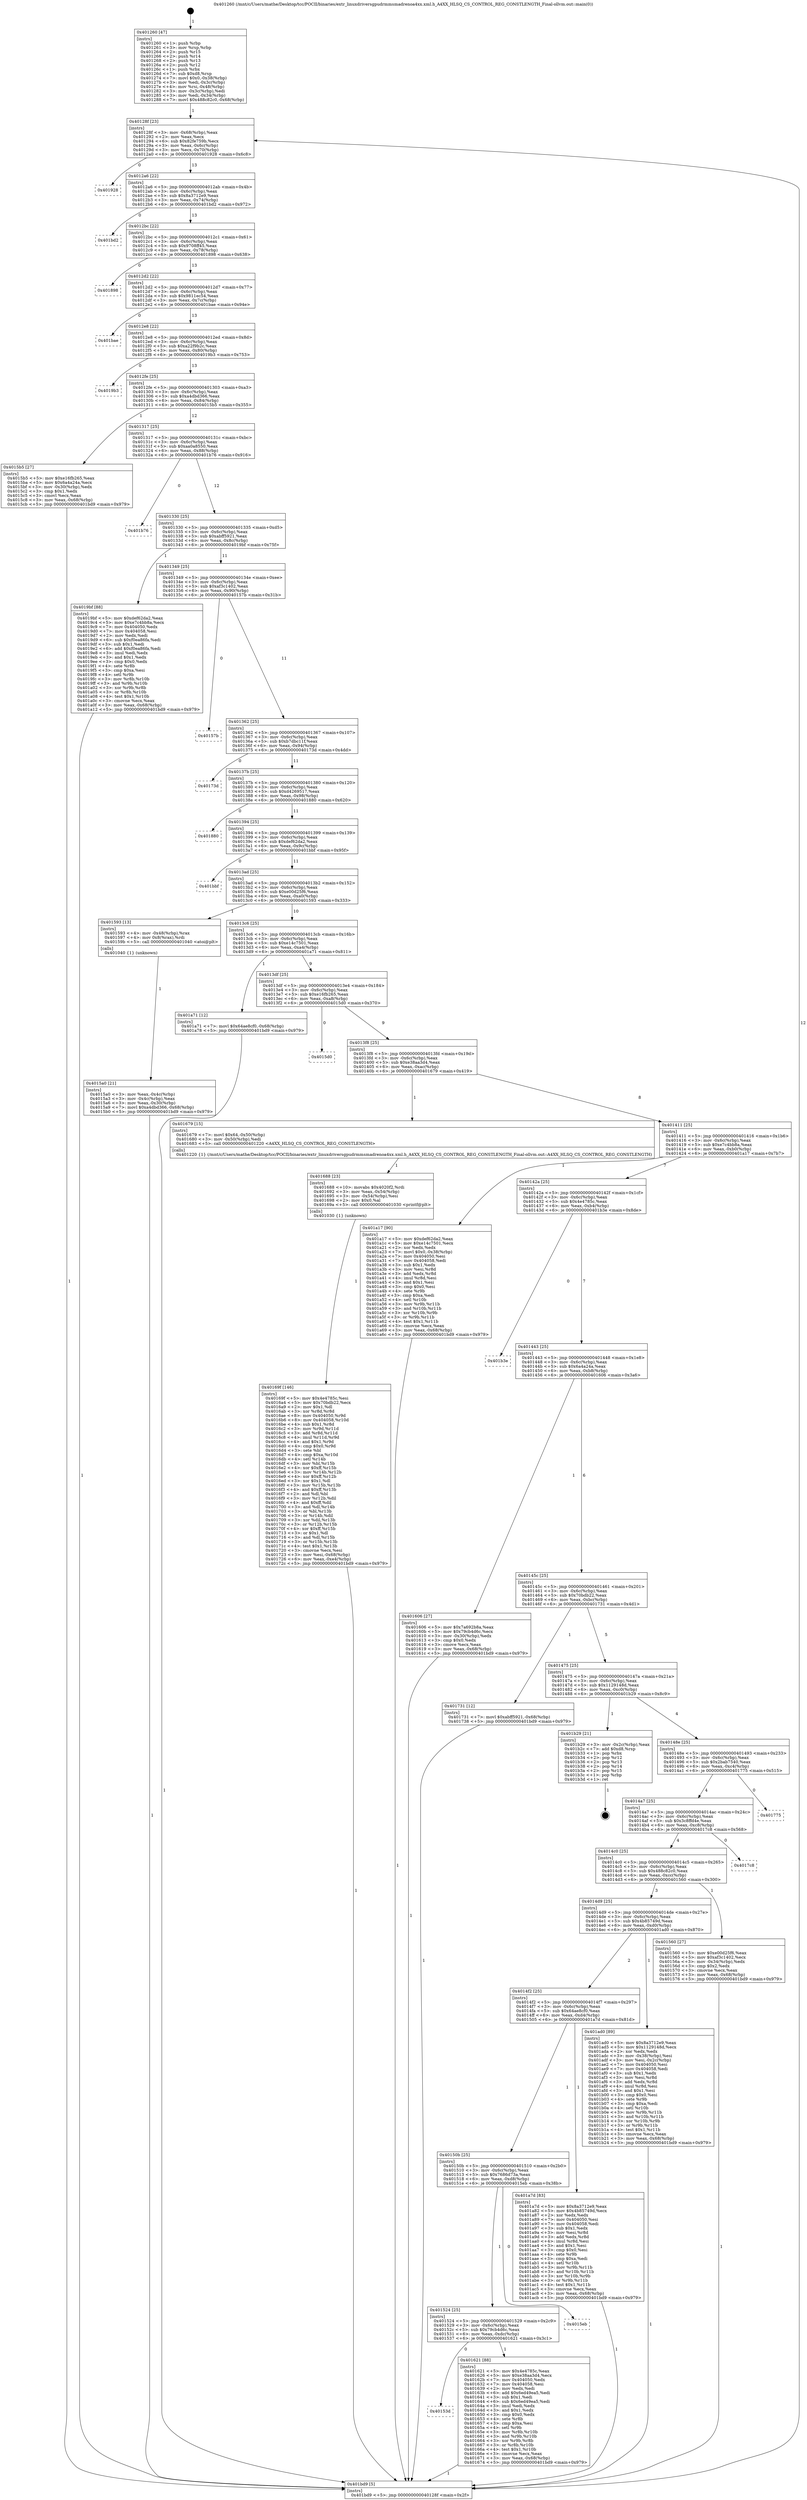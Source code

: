 digraph "0x401260" {
  label = "0x401260 (/mnt/c/Users/mathe/Desktop/tcc/POCII/binaries/extr_linuxdriversgpudrmmsmadrenoa4xx.xml.h_A4XX_HLSQ_CS_CONTROL_REG_CONSTLENGTH_Final-ollvm.out::main(0))"
  labelloc = "t"
  node[shape=record]

  Entry [label="",width=0.3,height=0.3,shape=circle,fillcolor=black,style=filled]
  "0x40128f" [label="{
     0x40128f [23]\l
     | [instrs]\l
     &nbsp;&nbsp;0x40128f \<+3\>: mov -0x68(%rbp),%eax\l
     &nbsp;&nbsp;0x401292 \<+2\>: mov %eax,%ecx\l
     &nbsp;&nbsp;0x401294 \<+6\>: sub $0x82fe759b,%ecx\l
     &nbsp;&nbsp;0x40129a \<+3\>: mov %eax,-0x6c(%rbp)\l
     &nbsp;&nbsp;0x40129d \<+3\>: mov %ecx,-0x70(%rbp)\l
     &nbsp;&nbsp;0x4012a0 \<+6\>: je 0000000000401928 \<main+0x6c8\>\l
  }"]
  "0x401928" [label="{
     0x401928\l
  }", style=dashed]
  "0x4012a6" [label="{
     0x4012a6 [22]\l
     | [instrs]\l
     &nbsp;&nbsp;0x4012a6 \<+5\>: jmp 00000000004012ab \<main+0x4b\>\l
     &nbsp;&nbsp;0x4012ab \<+3\>: mov -0x6c(%rbp),%eax\l
     &nbsp;&nbsp;0x4012ae \<+5\>: sub $0x8a3712e9,%eax\l
     &nbsp;&nbsp;0x4012b3 \<+3\>: mov %eax,-0x74(%rbp)\l
     &nbsp;&nbsp;0x4012b6 \<+6\>: je 0000000000401bd2 \<main+0x972\>\l
  }"]
  Exit [label="",width=0.3,height=0.3,shape=circle,fillcolor=black,style=filled,peripheries=2]
  "0x401bd2" [label="{
     0x401bd2\l
  }", style=dashed]
  "0x4012bc" [label="{
     0x4012bc [22]\l
     | [instrs]\l
     &nbsp;&nbsp;0x4012bc \<+5\>: jmp 00000000004012c1 \<main+0x61\>\l
     &nbsp;&nbsp;0x4012c1 \<+3\>: mov -0x6c(%rbp),%eax\l
     &nbsp;&nbsp;0x4012c4 \<+5\>: sub $0x9708ff45,%eax\l
     &nbsp;&nbsp;0x4012c9 \<+3\>: mov %eax,-0x78(%rbp)\l
     &nbsp;&nbsp;0x4012cc \<+6\>: je 0000000000401898 \<main+0x638\>\l
  }"]
  "0x40169f" [label="{
     0x40169f [146]\l
     | [instrs]\l
     &nbsp;&nbsp;0x40169f \<+5\>: mov $0x4e4785c,%esi\l
     &nbsp;&nbsp;0x4016a4 \<+5\>: mov $0x70bdb22,%ecx\l
     &nbsp;&nbsp;0x4016a9 \<+2\>: mov $0x1,%dl\l
     &nbsp;&nbsp;0x4016ab \<+3\>: xor %r8d,%r8d\l
     &nbsp;&nbsp;0x4016ae \<+8\>: mov 0x404050,%r9d\l
     &nbsp;&nbsp;0x4016b6 \<+8\>: mov 0x404058,%r10d\l
     &nbsp;&nbsp;0x4016be \<+4\>: sub $0x1,%r8d\l
     &nbsp;&nbsp;0x4016c2 \<+3\>: mov %r9d,%r11d\l
     &nbsp;&nbsp;0x4016c5 \<+3\>: add %r8d,%r11d\l
     &nbsp;&nbsp;0x4016c8 \<+4\>: imul %r11d,%r9d\l
     &nbsp;&nbsp;0x4016cc \<+4\>: and $0x1,%r9d\l
     &nbsp;&nbsp;0x4016d0 \<+4\>: cmp $0x0,%r9d\l
     &nbsp;&nbsp;0x4016d4 \<+3\>: sete %bl\l
     &nbsp;&nbsp;0x4016d7 \<+4\>: cmp $0xa,%r10d\l
     &nbsp;&nbsp;0x4016db \<+4\>: setl %r14b\l
     &nbsp;&nbsp;0x4016df \<+3\>: mov %bl,%r15b\l
     &nbsp;&nbsp;0x4016e2 \<+4\>: xor $0xff,%r15b\l
     &nbsp;&nbsp;0x4016e6 \<+3\>: mov %r14b,%r12b\l
     &nbsp;&nbsp;0x4016e9 \<+4\>: xor $0xff,%r12b\l
     &nbsp;&nbsp;0x4016ed \<+3\>: xor $0x1,%dl\l
     &nbsp;&nbsp;0x4016f0 \<+3\>: mov %r15b,%r13b\l
     &nbsp;&nbsp;0x4016f3 \<+4\>: and $0xff,%r13b\l
     &nbsp;&nbsp;0x4016f7 \<+2\>: and %dl,%bl\l
     &nbsp;&nbsp;0x4016f9 \<+3\>: mov %r12b,%dil\l
     &nbsp;&nbsp;0x4016fc \<+4\>: and $0xff,%dil\l
     &nbsp;&nbsp;0x401700 \<+3\>: and %dl,%r14b\l
     &nbsp;&nbsp;0x401703 \<+3\>: or %bl,%r13b\l
     &nbsp;&nbsp;0x401706 \<+3\>: or %r14b,%dil\l
     &nbsp;&nbsp;0x401709 \<+3\>: xor %dil,%r13b\l
     &nbsp;&nbsp;0x40170c \<+3\>: or %r12b,%r15b\l
     &nbsp;&nbsp;0x40170f \<+4\>: xor $0xff,%r15b\l
     &nbsp;&nbsp;0x401713 \<+3\>: or $0x1,%dl\l
     &nbsp;&nbsp;0x401716 \<+3\>: and %dl,%r15b\l
     &nbsp;&nbsp;0x401719 \<+3\>: or %r15b,%r13b\l
     &nbsp;&nbsp;0x40171c \<+4\>: test $0x1,%r13b\l
     &nbsp;&nbsp;0x401720 \<+3\>: cmovne %ecx,%esi\l
     &nbsp;&nbsp;0x401723 \<+3\>: mov %esi,-0x68(%rbp)\l
     &nbsp;&nbsp;0x401726 \<+6\>: mov %eax,-0xe4(%rbp)\l
     &nbsp;&nbsp;0x40172c \<+5\>: jmp 0000000000401bd9 \<main+0x979\>\l
  }"]
  "0x401898" [label="{
     0x401898\l
  }", style=dashed]
  "0x4012d2" [label="{
     0x4012d2 [22]\l
     | [instrs]\l
     &nbsp;&nbsp;0x4012d2 \<+5\>: jmp 00000000004012d7 \<main+0x77\>\l
     &nbsp;&nbsp;0x4012d7 \<+3\>: mov -0x6c(%rbp),%eax\l
     &nbsp;&nbsp;0x4012da \<+5\>: sub $0x9811ec54,%eax\l
     &nbsp;&nbsp;0x4012df \<+3\>: mov %eax,-0x7c(%rbp)\l
     &nbsp;&nbsp;0x4012e2 \<+6\>: je 0000000000401bae \<main+0x94e\>\l
  }"]
  "0x401688" [label="{
     0x401688 [23]\l
     | [instrs]\l
     &nbsp;&nbsp;0x401688 \<+10\>: movabs $0x4020f2,%rdi\l
     &nbsp;&nbsp;0x401692 \<+3\>: mov %eax,-0x54(%rbp)\l
     &nbsp;&nbsp;0x401695 \<+3\>: mov -0x54(%rbp),%esi\l
     &nbsp;&nbsp;0x401698 \<+2\>: mov $0x0,%al\l
     &nbsp;&nbsp;0x40169a \<+5\>: call 0000000000401030 \<printf@plt\>\l
     | [calls]\l
     &nbsp;&nbsp;0x401030 \{1\} (unknown)\l
  }"]
  "0x401bae" [label="{
     0x401bae\l
  }", style=dashed]
  "0x4012e8" [label="{
     0x4012e8 [22]\l
     | [instrs]\l
     &nbsp;&nbsp;0x4012e8 \<+5\>: jmp 00000000004012ed \<main+0x8d\>\l
     &nbsp;&nbsp;0x4012ed \<+3\>: mov -0x6c(%rbp),%eax\l
     &nbsp;&nbsp;0x4012f0 \<+5\>: sub $0xa22f9b2c,%eax\l
     &nbsp;&nbsp;0x4012f5 \<+3\>: mov %eax,-0x80(%rbp)\l
     &nbsp;&nbsp;0x4012f8 \<+6\>: je 00000000004019b3 \<main+0x753\>\l
  }"]
  "0x40153d" [label="{
     0x40153d\l
  }", style=dashed]
  "0x4019b3" [label="{
     0x4019b3\l
  }", style=dashed]
  "0x4012fe" [label="{
     0x4012fe [25]\l
     | [instrs]\l
     &nbsp;&nbsp;0x4012fe \<+5\>: jmp 0000000000401303 \<main+0xa3\>\l
     &nbsp;&nbsp;0x401303 \<+3\>: mov -0x6c(%rbp),%eax\l
     &nbsp;&nbsp;0x401306 \<+5\>: sub $0xa4dbd366,%eax\l
     &nbsp;&nbsp;0x40130b \<+6\>: mov %eax,-0x84(%rbp)\l
     &nbsp;&nbsp;0x401311 \<+6\>: je 00000000004015b5 \<main+0x355\>\l
  }"]
  "0x401621" [label="{
     0x401621 [88]\l
     | [instrs]\l
     &nbsp;&nbsp;0x401621 \<+5\>: mov $0x4e4785c,%eax\l
     &nbsp;&nbsp;0x401626 \<+5\>: mov $0xe38aa3d4,%ecx\l
     &nbsp;&nbsp;0x40162b \<+7\>: mov 0x404050,%edx\l
     &nbsp;&nbsp;0x401632 \<+7\>: mov 0x404058,%esi\l
     &nbsp;&nbsp;0x401639 \<+2\>: mov %edx,%edi\l
     &nbsp;&nbsp;0x40163b \<+6\>: add $0x6ed49ea5,%edi\l
     &nbsp;&nbsp;0x401641 \<+3\>: sub $0x1,%edi\l
     &nbsp;&nbsp;0x401644 \<+6\>: sub $0x6ed49ea5,%edi\l
     &nbsp;&nbsp;0x40164a \<+3\>: imul %edi,%edx\l
     &nbsp;&nbsp;0x40164d \<+3\>: and $0x1,%edx\l
     &nbsp;&nbsp;0x401650 \<+3\>: cmp $0x0,%edx\l
     &nbsp;&nbsp;0x401653 \<+4\>: sete %r8b\l
     &nbsp;&nbsp;0x401657 \<+3\>: cmp $0xa,%esi\l
     &nbsp;&nbsp;0x40165a \<+4\>: setl %r9b\l
     &nbsp;&nbsp;0x40165e \<+3\>: mov %r8b,%r10b\l
     &nbsp;&nbsp;0x401661 \<+3\>: and %r9b,%r10b\l
     &nbsp;&nbsp;0x401664 \<+3\>: xor %r9b,%r8b\l
     &nbsp;&nbsp;0x401667 \<+3\>: or %r8b,%r10b\l
     &nbsp;&nbsp;0x40166a \<+4\>: test $0x1,%r10b\l
     &nbsp;&nbsp;0x40166e \<+3\>: cmovne %ecx,%eax\l
     &nbsp;&nbsp;0x401671 \<+3\>: mov %eax,-0x68(%rbp)\l
     &nbsp;&nbsp;0x401674 \<+5\>: jmp 0000000000401bd9 \<main+0x979\>\l
  }"]
  "0x4015b5" [label="{
     0x4015b5 [27]\l
     | [instrs]\l
     &nbsp;&nbsp;0x4015b5 \<+5\>: mov $0xe16fb265,%eax\l
     &nbsp;&nbsp;0x4015ba \<+5\>: mov $0x6a4a24a,%ecx\l
     &nbsp;&nbsp;0x4015bf \<+3\>: mov -0x30(%rbp),%edx\l
     &nbsp;&nbsp;0x4015c2 \<+3\>: cmp $0x1,%edx\l
     &nbsp;&nbsp;0x4015c5 \<+3\>: cmovl %ecx,%eax\l
     &nbsp;&nbsp;0x4015c8 \<+3\>: mov %eax,-0x68(%rbp)\l
     &nbsp;&nbsp;0x4015cb \<+5\>: jmp 0000000000401bd9 \<main+0x979\>\l
  }"]
  "0x401317" [label="{
     0x401317 [25]\l
     | [instrs]\l
     &nbsp;&nbsp;0x401317 \<+5\>: jmp 000000000040131c \<main+0xbc\>\l
     &nbsp;&nbsp;0x40131c \<+3\>: mov -0x6c(%rbp),%eax\l
     &nbsp;&nbsp;0x40131f \<+5\>: sub $0xaa0a8550,%eax\l
     &nbsp;&nbsp;0x401324 \<+6\>: mov %eax,-0x88(%rbp)\l
     &nbsp;&nbsp;0x40132a \<+6\>: je 0000000000401b76 \<main+0x916\>\l
  }"]
  "0x401524" [label="{
     0x401524 [25]\l
     | [instrs]\l
     &nbsp;&nbsp;0x401524 \<+5\>: jmp 0000000000401529 \<main+0x2c9\>\l
     &nbsp;&nbsp;0x401529 \<+3\>: mov -0x6c(%rbp),%eax\l
     &nbsp;&nbsp;0x40152c \<+5\>: sub $0x79cb4d6c,%eax\l
     &nbsp;&nbsp;0x401531 \<+6\>: mov %eax,-0xdc(%rbp)\l
     &nbsp;&nbsp;0x401537 \<+6\>: je 0000000000401621 \<main+0x3c1\>\l
  }"]
  "0x401b76" [label="{
     0x401b76\l
  }", style=dashed]
  "0x401330" [label="{
     0x401330 [25]\l
     | [instrs]\l
     &nbsp;&nbsp;0x401330 \<+5\>: jmp 0000000000401335 \<main+0xd5\>\l
     &nbsp;&nbsp;0x401335 \<+3\>: mov -0x6c(%rbp),%eax\l
     &nbsp;&nbsp;0x401338 \<+5\>: sub $0xabff5921,%eax\l
     &nbsp;&nbsp;0x40133d \<+6\>: mov %eax,-0x8c(%rbp)\l
     &nbsp;&nbsp;0x401343 \<+6\>: je 00000000004019bf \<main+0x75f\>\l
  }"]
  "0x4015eb" [label="{
     0x4015eb\l
  }", style=dashed]
  "0x4019bf" [label="{
     0x4019bf [88]\l
     | [instrs]\l
     &nbsp;&nbsp;0x4019bf \<+5\>: mov $0xdef62da2,%eax\l
     &nbsp;&nbsp;0x4019c4 \<+5\>: mov $0xe7c4bb8a,%ecx\l
     &nbsp;&nbsp;0x4019c9 \<+7\>: mov 0x404050,%edx\l
     &nbsp;&nbsp;0x4019d0 \<+7\>: mov 0x404058,%esi\l
     &nbsp;&nbsp;0x4019d7 \<+2\>: mov %edx,%edi\l
     &nbsp;&nbsp;0x4019d9 \<+6\>: sub $0xf0ea86fa,%edi\l
     &nbsp;&nbsp;0x4019df \<+3\>: sub $0x1,%edi\l
     &nbsp;&nbsp;0x4019e2 \<+6\>: add $0xf0ea86fa,%edi\l
     &nbsp;&nbsp;0x4019e8 \<+3\>: imul %edi,%edx\l
     &nbsp;&nbsp;0x4019eb \<+3\>: and $0x1,%edx\l
     &nbsp;&nbsp;0x4019ee \<+3\>: cmp $0x0,%edx\l
     &nbsp;&nbsp;0x4019f1 \<+4\>: sete %r8b\l
     &nbsp;&nbsp;0x4019f5 \<+3\>: cmp $0xa,%esi\l
     &nbsp;&nbsp;0x4019f8 \<+4\>: setl %r9b\l
     &nbsp;&nbsp;0x4019fc \<+3\>: mov %r8b,%r10b\l
     &nbsp;&nbsp;0x4019ff \<+3\>: and %r9b,%r10b\l
     &nbsp;&nbsp;0x401a02 \<+3\>: xor %r9b,%r8b\l
     &nbsp;&nbsp;0x401a05 \<+3\>: or %r8b,%r10b\l
     &nbsp;&nbsp;0x401a08 \<+4\>: test $0x1,%r10b\l
     &nbsp;&nbsp;0x401a0c \<+3\>: cmovne %ecx,%eax\l
     &nbsp;&nbsp;0x401a0f \<+3\>: mov %eax,-0x68(%rbp)\l
     &nbsp;&nbsp;0x401a12 \<+5\>: jmp 0000000000401bd9 \<main+0x979\>\l
  }"]
  "0x401349" [label="{
     0x401349 [25]\l
     | [instrs]\l
     &nbsp;&nbsp;0x401349 \<+5\>: jmp 000000000040134e \<main+0xee\>\l
     &nbsp;&nbsp;0x40134e \<+3\>: mov -0x6c(%rbp),%eax\l
     &nbsp;&nbsp;0x401351 \<+5\>: sub $0xaf3c1402,%eax\l
     &nbsp;&nbsp;0x401356 \<+6\>: mov %eax,-0x90(%rbp)\l
     &nbsp;&nbsp;0x40135c \<+6\>: je 000000000040157b \<main+0x31b\>\l
  }"]
  "0x40150b" [label="{
     0x40150b [25]\l
     | [instrs]\l
     &nbsp;&nbsp;0x40150b \<+5\>: jmp 0000000000401510 \<main+0x2b0\>\l
     &nbsp;&nbsp;0x401510 \<+3\>: mov -0x6c(%rbp),%eax\l
     &nbsp;&nbsp;0x401513 \<+5\>: sub $0x7686d73a,%eax\l
     &nbsp;&nbsp;0x401518 \<+6\>: mov %eax,-0xd8(%rbp)\l
     &nbsp;&nbsp;0x40151e \<+6\>: je 00000000004015eb \<main+0x38b\>\l
  }"]
  "0x40157b" [label="{
     0x40157b\l
  }", style=dashed]
  "0x401362" [label="{
     0x401362 [25]\l
     | [instrs]\l
     &nbsp;&nbsp;0x401362 \<+5\>: jmp 0000000000401367 \<main+0x107\>\l
     &nbsp;&nbsp;0x401367 \<+3\>: mov -0x6c(%rbp),%eax\l
     &nbsp;&nbsp;0x40136a \<+5\>: sub $0xb7dbc11f,%eax\l
     &nbsp;&nbsp;0x40136f \<+6\>: mov %eax,-0x94(%rbp)\l
     &nbsp;&nbsp;0x401375 \<+6\>: je 000000000040173d \<main+0x4dd\>\l
  }"]
  "0x401a7d" [label="{
     0x401a7d [83]\l
     | [instrs]\l
     &nbsp;&nbsp;0x401a7d \<+5\>: mov $0x8a3712e9,%eax\l
     &nbsp;&nbsp;0x401a82 \<+5\>: mov $0x4b85749d,%ecx\l
     &nbsp;&nbsp;0x401a87 \<+2\>: xor %edx,%edx\l
     &nbsp;&nbsp;0x401a89 \<+7\>: mov 0x404050,%esi\l
     &nbsp;&nbsp;0x401a90 \<+7\>: mov 0x404058,%edi\l
     &nbsp;&nbsp;0x401a97 \<+3\>: sub $0x1,%edx\l
     &nbsp;&nbsp;0x401a9a \<+3\>: mov %esi,%r8d\l
     &nbsp;&nbsp;0x401a9d \<+3\>: add %edx,%r8d\l
     &nbsp;&nbsp;0x401aa0 \<+4\>: imul %r8d,%esi\l
     &nbsp;&nbsp;0x401aa4 \<+3\>: and $0x1,%esi\l
     &nbsp;&nbsp;0x401aa7 \<+3\>: cmp $0x0,%esi\l
     &nbsp;&nbsp;0x401aaa \<+4\>: sete %r9b\l
     &nbsp;&nbsp;0x401aae \<+3\>: cmp $0xa,%edi\l
     &nbsp;&nbsp;0x401ab1 \<+4\>: setl %r10b\l
     &nbsp;&nbsp;0x401ab5 \<+3\>: mov %r9b,%r11b\l
     &nbsp;&nbsp;0x401ab8 \<+3\>: and %r10b,%r11b\l
     &nbsp;&nbsp;0x401abb \<+3\>: xor %r10b,%r9b\l
     &nbsp;&nbsp;0x401abe \<+3\>: or %r9b,%r11b\l
     &nbsp;&nbsp;0x401ac1 \<+4\>: test $0x1,%r11b\l
     &nbsp;&nbsp;0x401ac5 \<+3\>: cmovne %ecx,%eax\l
     &nbsp;&nbsp;0x401ac8 \<+3\>: mov %eax,-0x68(%rbp)\l
     &nbsp;&nbsp;0x401acb \<+5\>: jmp 0000000000401bd9 \<main+0x979\>\l
  }"]
  "0x40173d" [label="{
     0x40173d\l
  }", style=dashed]
  "0x40137b" [label="{
     0x40137b [25]\l
     | [instrs]\l
     &nbsp;&nbsp;0x40137b \<+5\>: jmp 0000000000401380 \<main+0x120\>\l
     &nbsp;&nbsp;0x401380 \<+3\>: mov -0x6c(%rbp),%eax\l
     &nbsp;&nbsp;0x401383 \<+5\>: sub $0xd4269517,%eax\l
     &nbsp;&nbsp;0x401388 \<+6\>: mov %eax,-0x98(%rbp)\l
     &nbsp;&nbsp;0x40138e \<+6\>: je 0000000000401880 \<main+0x620\>\l
  }"]
  "0x4014f2" [label="{
     0x4014f2 [25]\l
     | [instrs]\l
     &nbsp;&nbsp;0x4014f2 \<+5\>: jmp 00000000004014f7 \<main+0x297\>\l
     &nbsp;&nbsp;0x4014f7 \<+3\>: mov -0x6c(%rbp),%eax\l
     &nbsp;&nbsp;0x4014fa \<+5\>: sub $0x64ae8cf0,%eax\l
     &nbsp;&nbsp;0x4014ff \<+6\>: mov %eax,-0xd4(%rbp)\l
     &nbsp;&nbsp;0x401505 \<+6\>: je 0000000000401a7d \<main+0x81d\>\l
  }"]
  "0x401880" [label="{
     0x401880\l
  }", style=dashed]
  "0x401394" [label="{
     0x401394 [25]\l
     | [instrs]\l
     &nbsp;&nbsp;0x401394 \<+5\>: jmp 0000000000401399 \<main+0x139\>\l
     &nbsp;&nbsp;0x401399 \<+3\>: mov -0x6c(%rbp),%eax\l
     &nbsp;&nbsp;0x40139c \<+5\>: sub $0xdef62da2,%eax\l
     &nbsp;&nbsp;0x4013a1 \<+6\>: mov %eax,-0x9c(%rbp)\l
     &nbsp;&nbsp;0x4013a7 \<+6\>: je 0000000000401bbf \<main+0x95f\>\l
  }"]
  "0x401ad0" [label="{
     0x401ad0 [89]\l
     | [instrs]\l
     &nbsp;&nbsp;0x401ad0 \<+5\>: mov $0x8a3712e9,%eax\l
     &nbsp;&nbsp;0x401ad5 \<+5\>: mov $0x1129148d,%ecx\l
     &nbsp;&nbsp;0x401ada \<+2\>: xor %edx,%edx\l
     &nbsp;&nbsp;0x401adc \<+3\>: mov -0x38(%rbp),%esi\l
     &nbsp;&nbsp;0x401adf \<+3\>: mov %esi,-0x2c(%rbp)\l
     &nbsp;&nbsp;0x401ae2 \<+7\>: mov 0x404050,%esi\l
     &nbsp;&nbsp;0x401ae9 \<+7\>: mov 0x404058,%edi\l
     &nbsp;&nbsp;0x401af0 \<+3\>: sub $0x1,%edx\l
     &nbsp;&nbsp;0x401af3 \<+3\>: mov %esi,%r8d\l
     &nbsp;&nbsp;0x401af6 \<+3\>: add %edx,%r8d\l
     &nbsp;&nbsp;0x401af9 \<+4\>: imul %r8d,%esi\l
     &nbsp;&nbsp;0x401afd \<+3\>: and $0x1,%esi\l
     &nbsp;&nbsp;0x401b00 \<+3\>: cmp $0x0,%esi\l
     &nbsp;&nbsp;0x401b03 \<+4\>: sete %r9b\l
     &nbsp;&nbsp;0x401b07 \<+3\>: cmp $0xa,%edi\l
     &nbsp;&nbsp;0x401b0a \<+4\>: setl %r10b\l
     &nbsp;&nbsp;0x401b0e \<+3\>: mov %r9b,%r11b\l
     &nbsp;&nbsp;0x401b11 \<+3\>: and %r10b,%r11b\l
     &nbsp;&nbsp;0x401b14 \<+3\>: xor %r10b,%r9b\l
     &nbsp;&nbsp;0x401b17 \<+3\>: or %r9b,%r11b\l
     &nbsp;&nbsp;0x401b1a \<+4\>: test $0x1,%r11b\l
     &nbsp;&nbsp;0x401b1e \<+3\>: cmovne %ecx,%eax\l
     &nbsp;&nbsp;0x401b21 \<+3\>: mov %eax,-0x68(%rbp)\l
     &nbsp;&nbsp;0x401b24 \<+5\>: jmp 0000000000401bd9 \<main+0x979\>\l
  }"]
  "0x401bbf" [label="{
     0x401bbf\l
  }", style=dashed]
  "0x4013ad" [label="{
     0x4013ad [25]\l
     | [instrs]\l
     &nbsp;&nbsp;0x4013ad \<+5\>: jmp 00000000004013b2 \<main+0x152\>\l
     &nbsp;&nbsp;0x4013b2 \<+3\>: mov -0x6c(%rbp),%eax\l
     &nbsp;&nbsp;0x4013b5 \<+5\>: sub $0xe00d25f6,%eax\l
     &nbsp;&nbsp;0x4013ba \<+6\>: mov %eax,-0xa0(%rbp)\l
     &nbsp;&nbsp;0x4013c0 \<+6\>: je 0000000000401593 \<main+0x333\>\l
  }"]
  "0x4015a0" [label="{
     0x4015a0 [21]\l
     | [instrs]\l
     &nbsp;&nbsp;0x4015a0 \<+3\>: mov %eax,-0x4c(%rbp)\l
     &nbsp;&nbsp;0x4015a3 \<+3\>: mov -0x4c(%rbp),%eax\l
     &nbsp;&nbsp;0x4015a6 \<+3\>: mov %eax,-0x30(%rbp)\l
     &nbsp;&nbsp;0x4015a9 \<+7\>: movl $0xa4dbd366,-0x68(%rbp)\l
     &nbsp;&nbsp;0x4015b0 \<+5\>: jmp 0000000000401bd9 \<main+0x979\>\l
  }"]
  "0x401593" [label="{
     0x401593 [13]\l
     | [instrs]\l
     &nbsp;&nbsp;0x401593 \<+4\>: mov -0x48(%rbp),%rax\l
     &nbsp;&nbsp;0x401597 \<+4\>: mov 0x8(%rax),%rdi\l
     &nbsp;&nbsp;0x40159b \<+5\>: call 0000000000401040 \<atoi@plt\>\l
     | [calls]\l
     &nbsp;&nbsp;0x401040 \{1\} (unknown)\l
  }"]
  "0x4013c6" [label="{
     0x4013c6 [25]\l
     | [instrs]\l
     &nbsp;&nbsp;0x4013c6 \<+5\>: jmp 00000000004013cb \<main+0x16b\>\l
     &nbsp;&nbsp;0x4013cb \<+3\>: mov -0x6c(%rbp),%eax\l
     &nbsp;&nbsp;0x4013ce \<+5\>: sub $0xe14c7501,%eax\l
     &nbsp;&nbsp;0x4013d3 \<+6\>: mov %eax,-0xa4(%rbp)\l
     &nbsp;&nbsp;0x4013d9 \<+6\>: je 0000000000401a71 \<main+0x811\>\l
  }"]
  "0x401260" [label="{
     0x401260 [47]\l
     | [instrs]\l
     &nbsp;&nbsp;0x401260 \<+1\>: push %rbp\l
     &nbsp;&nbsp;0x401261 \<+3\>: mov %rsp,%rbp\l
     &nbsp;&nbsp;0x401264 \<+2\>: push %r15\l
     &nbsp;&nbsp;0x401266 \<+2\>: push %r14\l
     &nbsp;&nbsp;0x401268 \<+2\>: push %r13\l
     &nbsp;&nbsp;0x40126a \<+2\>: push %r12\l
     &nbsp;&nbsp;0x40126c \<+1\>: push %rbx\l
     &nbsp;&nbsp;0x40126d \<+7\>: sub $0xd8,%rsp\l
     &nbsp;&nbsp;0x401274 \<+7\>: movl $0x0,-0x38(%rbp)\l
     &nbsp;&nbsp;0x40127b \<+3\>: mov %edi,-0x3c(%rbp)\l
     &nbsp;&nbsp;0x40127e \<+4\>: mov %rsi,-0x48(%rbp)\l
     &nbsp;&nbsp;0x401282 \<+3\>: mov -0x3c(%rbp),%edi\l
     &nbsp;&nbsp;0x401285 \<+3\>: mov %edi,-0x34(%rbp)\l
     &nbsp;&nbsp;0x401288 \<+7\>: movl $0x488c82c0,-0x68(%rbp)\l
  }"]
  "0x401a71" [label="{
     0x401a71 [12]\l
     | [instrs]\l
     &nbsp;&nbsp;0x401a71 \<+7\>: movl $0x64ae8cf0,-0x68(%rbp)\l
     &nbsp;&nbsp;0x401a78 \<+5\>: jmp 0000000000401bd9 \<main+0x979\>\l
  }"]
  "0x4013df" [label="{
     0x4013df [25]\l
     | [instrs]\l
     &nbsp;&nbsp;0x4013df \<+5\>: jmp 00000000004013e4 \<main+0x184\>\l
     &nbsp;&nbsp;0x4013e4 \<+3\>: mov -0x6c(%rbp),%eax\l
     &nbsp;&nbsp;0x4013e7 \<+5\>: sub $0xe16fb265,%eax\l
     &nbsp;&nbsp;0x4013ec \<+6\>: mov %eax,-0xa8(%rbp)\l
     &nbsp;&nbsp;0x4013f2 \<+6\>: je 00000000004015d0 \<main+0x370\>\l
  }"]
  "0x401bd9" [label="{
     0x401bd9 [5]\l
     | [instrs]\l
     &nbsp;&nbsp;0x401bd9 \<+5\>: jmp 000000000040128f \<main+0x2f\>\l
  }"]
  "0x4015d0" [label="{
     0x4015d0\l
  }", style=dashed]
  "0x4013f8" [label="{
     0x4013f8 [25]\l
     | [instrs]\l
     &nbsp;&nbsp;0x4013f8 \<+5\>: jmp 00000000004013fd \<main+0x19d\>\l
     &nbsp;&nbsp;0x4013fd \<+3\>: mov -0x6c(%rbp),%eax\l
     &nbsp;&nbsp;0x401400 \<+5\>: sub $0xe38aa3d4,%eax\l
     &nbsp;&nbsp;0x401405 \<+6\>: mov %eax,-0xac(%rbp)\l
     &nbsp;&nbsp;0x40140b \<+6\>: je 0000000000401679 \<main+0x419\>\l
  }"]
  "0x4014d9" [label="{
     0x4014d9 [25]\l
     | [instrs]\l
     &nbsp;&nbsp;0x4014d9 \<+5\>: jmp 00000000004014de \<main+0x27e\>\l
     &nbsp;&nbsp;0x4014de \<+3\>: mov -0x6c(%rbp),%eax\l
     &nbsp;&nbsp;0x4014e1 \<+5\>: sub $0x4b85749d,%eax\l
     &nbsp;&nbsp;0x4014e6 \<+6\>: mov %eax,-0xd0(%rbp)\l
     &nbsp;&nbsp;0x4014ec \<+6\>: je 0000000000401ad0 \<main+0x870\>\l
  }"]
  "0x401679" [label="{
     0x401679 [15]\l
     | [instrs]\l
     &nbsp;&nbsp;0x401679 \<+7\>: movl $0x64,-0x50(%rbp)\l
     &nbsp;&nbsp;0x401680 \<+3\>: mov -0x50(%rbp),%edi\l
     &nbsp;&nbsp;0x401683 \<+5\>: call 0000000000401220 \<A4XX_HLSQ_CS_CONTROL_REG_CONSTLENGTH\>\l
     | [calls]\l
     &nbsp;&nbsp;0x401220 \{1\} (/mnt/c/Users/mathe/Desktop/tcc/POCII/binaries/extr_linuxdriversgpudrmmsmadrenoa4xx.xml.h_A4XX_HLSQ_CS_CONTROL_REG_CONSTLENGTH_Final-ollvm.out::A4XX_HLSQ_CS_CONTROL_REG_CONSTLENGTH)\l
  }"]
  "0x401411" [label="{
     0x401411 [25]\l
     | [instrs]\l
     &nbsp;&nbsp;0x401411 \<+5\>: jmp 0000000000401416 \<main+0x1b6\>\l
     &nbsp;&nbsp;0x401416 \<+3\>: mov -0x6c(%rbp),%eax\l
     &nbsp;&nbsp;0x401419 \<+5\>: sub $0xe7c4bb8a,%eax\l
     &nbsp;&nbsp;0x40141e \<+6\>: mov %eax,-0xb0(%rbp)\l
     &nbsp;&nbsp;0x401424 \<+6\>: je 0000000000401a17 \<main+0x7b7\>\l
  }"]
  "0x401560" [label="{
     0x401560 [27]\l
     | [instrs]\l
     &nbsp;&nbsp;0x401560 \<+5\>: mov $0xe00d25f6,%eax\l
     &nbsp;&nbsp;0x401565 \<+5\>: mov $0xaf3c1402,%ecx\l
     &nbsp;&nbsp;0x40156a \<+3\>: mov -0x34(%rbp),%edx\l
     &nbsp;&nbsp;0x40156d \<+3\>: cmp $0x2,%edx\l
     &nbsp;&nbsp;0x401570 \<+3\>: cmovne %ecx,%eax\l
     &nbsp;&nbsp;0x401573 \<+3\>: mov %eax,-0x68(%rbp)\l
     &nbsp;&nbsp;0x401576 \<+5\>: jmp 0000000000401bd9 \<main+0x979\>\l
  }"]
  "0x401a17" [label="{
     0x401a17 [90]\l
     | [instrs]\l
     &nbsp;&nbsp;0x401a17 \<+5\>: mov $0xdef62da2,%eax\l
     &nbsp;&nbsp;0x401a1c \<+5\>: mov $0xe14c7501,%ecx\l
     &nbsp;&nbsp;0x401a21 \<+2\>: xor %edx,%edx\l
     &nbsp;&nbsp;0x401a23 \<+7\>: movl $0x0,-0x38(%rbp)\l
     &nbsp;&nbsp;0x401a2a \<+7\>: mov 0x404050,%esi\l
     &nbsp;&nbsp;0x401a31 \<+7\>: mov 0x404058,%edi\l
     &nbsp;&nbsp;0x401a38 \<+3\>: sub $0x1,%edx\l
     &nbsp;&nbsp;0x401a3b \<+3\>: mov %esi,%r8d\l
     &nbsp;&nbsp;0x401a3e \<+3\>: add %edx,%r8d\l
     &nbsp;&nbsp;0x401a41 \<+4\>: imul %r8d,%esi\l
     &nbsp;&nbsp;0x401a45 \<+3\>: and $0x1,%esi\l
     &nbsp;&nbsp;0x401a48 \<+3\>: cmp $0x0,%esi\l
     &nbsp;&nbsp;0x401a4b \<+4\>: sete %r9b\l
     &nbsp;&nbsp;0x401a4f \<+3\>: cmp $0xa,%edi\l
     &nbsp;&nbsp;0x401a52 \<+4\>: setl %r10b\l
     &nbsp;&nbsp;0x401a56 \<+3\>: mov %r9b,%r11b\l
     &nbsp;&nbsp;0x401a59 \<+3\>: and %r10b,%r11b\l
     &nbsp;&nbsp;0x401a5c \<+3\>: xor %r10b,%r9b\l
     &nbsp;&nbsp;0x401a5f \<+3\>: or %r9b,%r11b\l
     &nbsp;&nbsp;0x401a62 \<+4\>: test $0x1,%r11b\l
     &nbsp;&nbsp;0x401a66 \<+3\>: cmovne %ecx,%eax\l
     &nbsp;&nbsp;0x401a69 \<+3\>: mov %eax,-0x68(%rbp)\l
     &nbsp;&nbsp;0x401a6c \<+5\>: jmp 0000000000401bd9 \<main+0x979\>\l
  }"]
  "0x40142a" [label="{
     0x40142a [25]\l
     | [instrs]\l
     &nbsp;&nbsp;0x40142a \<+5\>: jmp 000000000040142f \<main+0x1cf\>\l
     &nbsp;&nbsp;0x40142f \<+3\>: mov -0x6c(%rbp),%eax\l
     &nbsp;&nbsp;0x401432 \<+5\>: sub $0x4e4785c,%eax\l
     &nbsp;&nbsp;0x401437 \<+6\>: mov %eax,-0xb4(%rbp)\l
     &nbsp;&nbsp;0x40143d \<+6\>: je 0000000000401b3e \<main+0x8de\>\l
  }"]
  "0x4014c0" [label="{
     0x4014c0 [25]\l
     | [instrs]\l
     &nbsp;&nbsp;0x4014c0 \<+5\>: jmp 00000000004014c5 \<main+0x265\>\l
     &nbsp;&nbsp;0x4014c5 \<+3\>: mov -0x6c(%rbp),%eax\l
     &nbsp;&nbsp;0x4014c8 \<+5\>: sub $0x488c82c0,%eax\l
     &nbsp;&nbsp;0x4014cd \<+6\>: mov %eax,-0xcc(%rbp)\l
     &nbsp;&nbsp;0x4014d3 \<+6\>: je 0000000000401560 \<main+0x300\>\l
  }"]
  "0x401b3e" [label="{
     0x401b3e\l
  }", style=dashed]
  "0x401443" [label="{
     0x401443 [25]\l
     | [instrs]\l
     &nbsp;&nbsp;0x401443 \<+5\>: jmp 0000000000401448 \<main+0x1e8\>\l
     &nbsp;&nbsp;0x401448 \<+3\>: mov -0x6c(%rbp),%eax\l
     &nbsp;&nbsp;0x40144b \<+5\>: sub $0x6a4a24a,%eax\l
     &nbsp;&nbsp;0x401450 \<+6\>: mov %eax,-0xb8(%rbp)\l
     &nbsp;&nbsp;0x401456 \<+6\>: je 0000000000401606 \<main+0x3a6\>\l
  }"]
  "0x4017c8" [label="{
     0x4017c8\l
  }", style=dashed]
  "0x401606" [label="{
     0x401606 [27]\l
     | [instrs]\l
     &nbsp;&nbsp;0x401606 \<+5\>: mov $0x7a692b8a,%eax\l
     &nbsp;&nbsp;0x40160b \<+5\>: mov $0x79cb4d6c,%ecx\l
     &nbsp;&nbsp;0x401610 \<+3\>: mov -0x30(%rbp),%edx\l
     &nbsp;&nbsp;0x401613 \<+3\>: cmp $0x0,%edx\l
     &nbsp;&nbsp;0x401616 \<+3\>: cmove %ecx,%eax\l
     &nbsp;&nbsp;0x401619 \<+3\>: mov %eax,-0x68(%rbp)\l
     &nbsp;&nbsp;0x40161c \<+5\>: jmp 0000000000401bd9 \<main+0x979\>\l
  }"]
  "0x40145c" [label="{
     0x40145c [25]\l
     | [instrs]\l
     &nbsp;&nbsp;0x40145c \<+5\>: jmp 0000000000401461 \<main+0x201\>\l
     &nbsp;&nbsp;0x401461 \<+3\>: mov -0x6c(%rbp),%eax\l
     &nbsp;&nbsp;0x401464 \<+5\>: sub $0x70bdb22,%eax\l
     &nbsp;&nbsp;0x401469 \<+6\>: mov %eax,-0xbc(%rbp)\l
     &nbsp;&nbsp;0x40146f \<+6\>: je 0000000000401731 \<main+0x4d1\>\l
  }"]
  "0x4014a7" [label="{
     0x4014a7 [25]\l
     | [instrs]\l
     &nbsp;&nbsp;0x4014a7 \<+5\>: jmp 00000000004014ac \<main+0x24c\>\l
     &nbsp;&nbsp;0x4014ac \<+3\>: mov -0x6c(%rbp),%eax\l
     &nbsp;&nbsp;0x4014af \<+5\>: sub $0x3c8ffd4e,%eax\l
     &nbsp;&nbsp;0x4014b4 \<+6\>: mov %eax,-0xc8(%rbp)\l
     &nbsp;&nbsp;0x4014ba \<+6\>: je 00000000004017c8 \<main+0x568\>\l
  }"]
  "0x401731" [label="{
     0x401731 [12]\l
     | [instrs]\l
     &nbsp;&nbsp;0x401731 \<+7\>: movl $0xabff5921,-0x68(%rbp)\l
     &nbsp;&nbsp;0x401738 \<+5\>: jmp 0000000000401bd9 \<main+0x979\>\l
  }"]
  "0x401475" [label="{
     0x401475 [25]\l
     | [instrs]\l
     &nbsp;&nbsp;0x401475 \<+5\>: jmp 000000000040147a \<main+0x21a\>\l
     &nbsp;&nbsp;0x40147a \<+3\>: mov -0x6c(%rbp),%eax\l
     &nbsp;&nbsp;0x40147d \<+5\>: sub $0x1129148d,%eax\l
     &nbsp;&nbsp;0x401482 \<+6\>: mov %eax,-0xc0(%rbp)\l
     &nbsp;&nbsp;0x401488 \<+6\>: je 0000000000401b29 \<main+0x8c9\>\l
  }"]
  "0x401775" [label="{
     0x401775\l
  }", style=dashed]
  "0x401b29" [label="{
     0x401b29 [21]\l
     | [instrs]\l
     &nbsp;&nbsp;0x401b29 \<+3\>: mov -0x2c(%rbp),%eax\l
     &nbsp;&nbsp;0x401b2c \<+7\>: add $0xd8,%rsp\l
     &nbsp;&nbsp;0x401b33 \<+1\>: pop %rbx\l
     &nbsp;&nbsp;0x401b34 \<+2\>: pop %r12\l
     &nbsp;&nbsp;0x401b36 \<+2\>: pop %r13\l
     &nbsp;&nbsp;0x401b38 \<+2\>: pop %r14\l
     &nbsp;&nbsp;0x401b3a \<+2\>: pop %r15\l
     &nbsp;&nbsp;0x401b3c \<+1\>: pop %rbp\l
     &nbsp;&nbsp;0x401b3d \<+1\>: ret\l
  }"]
  "0x40148e" [label="{
     0x40148e [25]\l
     | [instrs]\l
     &nbsp;&nbsp;0x40148e \<+5\>: jmp 0000000000401493 \<main+0x233\>\l
     &nbsp;&nbsp;0x401493 \<+3\>: mov -0x6c(%rbp),%eax\l
     &nbsp;&nbsp;0x401496 \<+5\>: sub $0x2bab7540,%eax\l
     &nbsp;&nbsp;0x40149b \<+6\>: mov %eax,-0xc4(%rbp)\l
     &nbsp;&nbsp;0x4014a1 \<+6\>: je 0000000000401775 \<main+0x515\>\l
  }"]
  Entry -> "0x401260" [label=" 1"]
  "0x40128f" -> "0x401928" [label=" 0"]
  "0x40128f" -> "0x4012a6" [label=" 13"]
  "0x401b29" -> Exit [label=" 1"]
  "0x4012a6" -> "0x401bd2" [label=" 0"]
  "0x4012a6" -> "0x4012bc" [label=" 13"]
  "0x401ad0" -> "0x401bd9" [label=" 1"]
  "0x4012bc" -> "0x401898" [label=" 0"]
  "0x4012bc" -> "0x4012d2" [label=" 13"]
  "0x401a7d" -> "0x401bd9" [label=" 1"]
  "0x4012d2" -> "0x401bae" [label=" 0"]
  "0x4012d2" -> "0x4012e8" [label=" 13"]
  "0x401a71" -> "0x401bd9" [label=" 1"]
  "0x4012e8" -> "0x4019b3" [label=" 0"]
  "0x4012e8" -> "0x4012fe" [label=" 13"]
  "0x401a17" -> "0x401bd9" [label=" 1"]
  "0x4012fe" -> "0x4015b5" [label=" 1"]
  "0x4012fe" -> "0x401317" [label=" 12"]
  "0x4019bf" -> "0x401bd9" [label=" 1"]
  "0x401317" -> "0x401b76" [label=" 0"]
  "0x401317" -> "0x401330" [label=" 12"]
  "0x40169f" -> "0x401bd9" [label=" 1"]
  "0x401330" -> "0x4019bf" [label=" 1"]
  "0x401330" -> "0x401349" [label=" 11"]
  "0x401688" -> "0x40169f" [label=" 1"]
  "0x401349" -> "0x40157b" [label=" 0"]
  "0x401349" -> "0x401362" [label=" 11"]
  "0x401621" -> "0x401bd9" [label=" 1"]
  "0x401362" -> "0x40173d" [label=" 0"]
  "0x401362" -> "0x40137b" [label=" 11"]
  "0x401524" -> "0x40153d" [label=" 0"]
  "0x40137b" -> "0x401880" [label=" 0"]
  "0x40137b" -> "0x401394" [label=" 11"]
  "0x401731" -> "0x401bd9" [label=" 1"]
  "0x401394" -> "0x401bbf" [label=" 0"]
  "0x401394" -> "0x4013ad" [label=" 11"]
  "0x40150b" -> "0x401524" [label=" 1"]
  "0x4013ad" -> "0x401593" [label=" 1"]
  "0x4013ad" -> "0x4013c6" [label=" 10"]
  "0x401679" -> "0x401688" [label=" 1"]
  "0x4013c6" -> "0x401a71" [label=" 1"]
  "0x4013c6" -> "0x4013df" [label=" 9"]
  "0x4014f2" -> "0x40150b" [label=" 1"]
  "0x4013df" -> "0x4015d0" [label=" 0"]
  "0x4013df" -> "0x4013f8" [label=" 9"]
  "0x4014f2" -> "0x401a7d" [label=" 1"]
  "0x4013f8" -> "0x401679" [label=" 1"]
  "0x4013f8" -> "0x401411" [label=" 8"]
  "0x401524" -> "0x401621" [label=" 1"]
  "0x401411" -> "0x401a17" [label=" 1"]
  "0x401411" -> "0x40142a" [label=" 7"]
  "0x4014d9" -> "0x4014f2" [label=" 2"]
  "0x40142a" -> "0x401b3e" [label=" 0"]
  "0x40142a" -> "0x401443" [label=" 7"]
  "0x40150b" -> "0x4015eb" [label=" 0"]
  "0x401443" -> "0x401606" [label=" 1"]
  "0x401443" -> "0x40145c" [label=" 6"]
  "0x401606" -> "0x401bd9" [label=" 1"]
  "0x40145c" -> "0x401731" [label=" 1"]
  "0x40145c" -> "0x401475" [label=" 5"]
  "0x4015a0" -> "0x401bd9" [label=" 1"]
  "0x401475" -> "0x401b29" [label=" 1"]
  "0x401475" -> "0x40148e" [label=" 4"]
  "0x401593" -> "0x4015a0" [label=" 1"]
  "0x40148e" -> "0x401775" [label=" 0"]
  "0x40148e" -> "0x4014a7" [label=" 4"]
  "0x4015b5" -> "0x401bd9" [label=" 1"]
  "0x4014a7" -> "0x4017c8" [label=" 0"]
  "0x4014a7" -> "0x4014c0" [label=" 4"]
  "0x4014d9" -> "0x401ad0" [label=" 1"]
  "0x4014c0" -> "0x401560" [label=" 1"]
  "0x4014c0" -> "0x4014d9" [label=" 3"]
  "0x401560" -> "0x401bd9" [label=" 1"]
  "0x401260" -> "0x40128f" [label=" 1"]
  "0x401bd9" -> "0x40128f" [label=" 12"]
}

